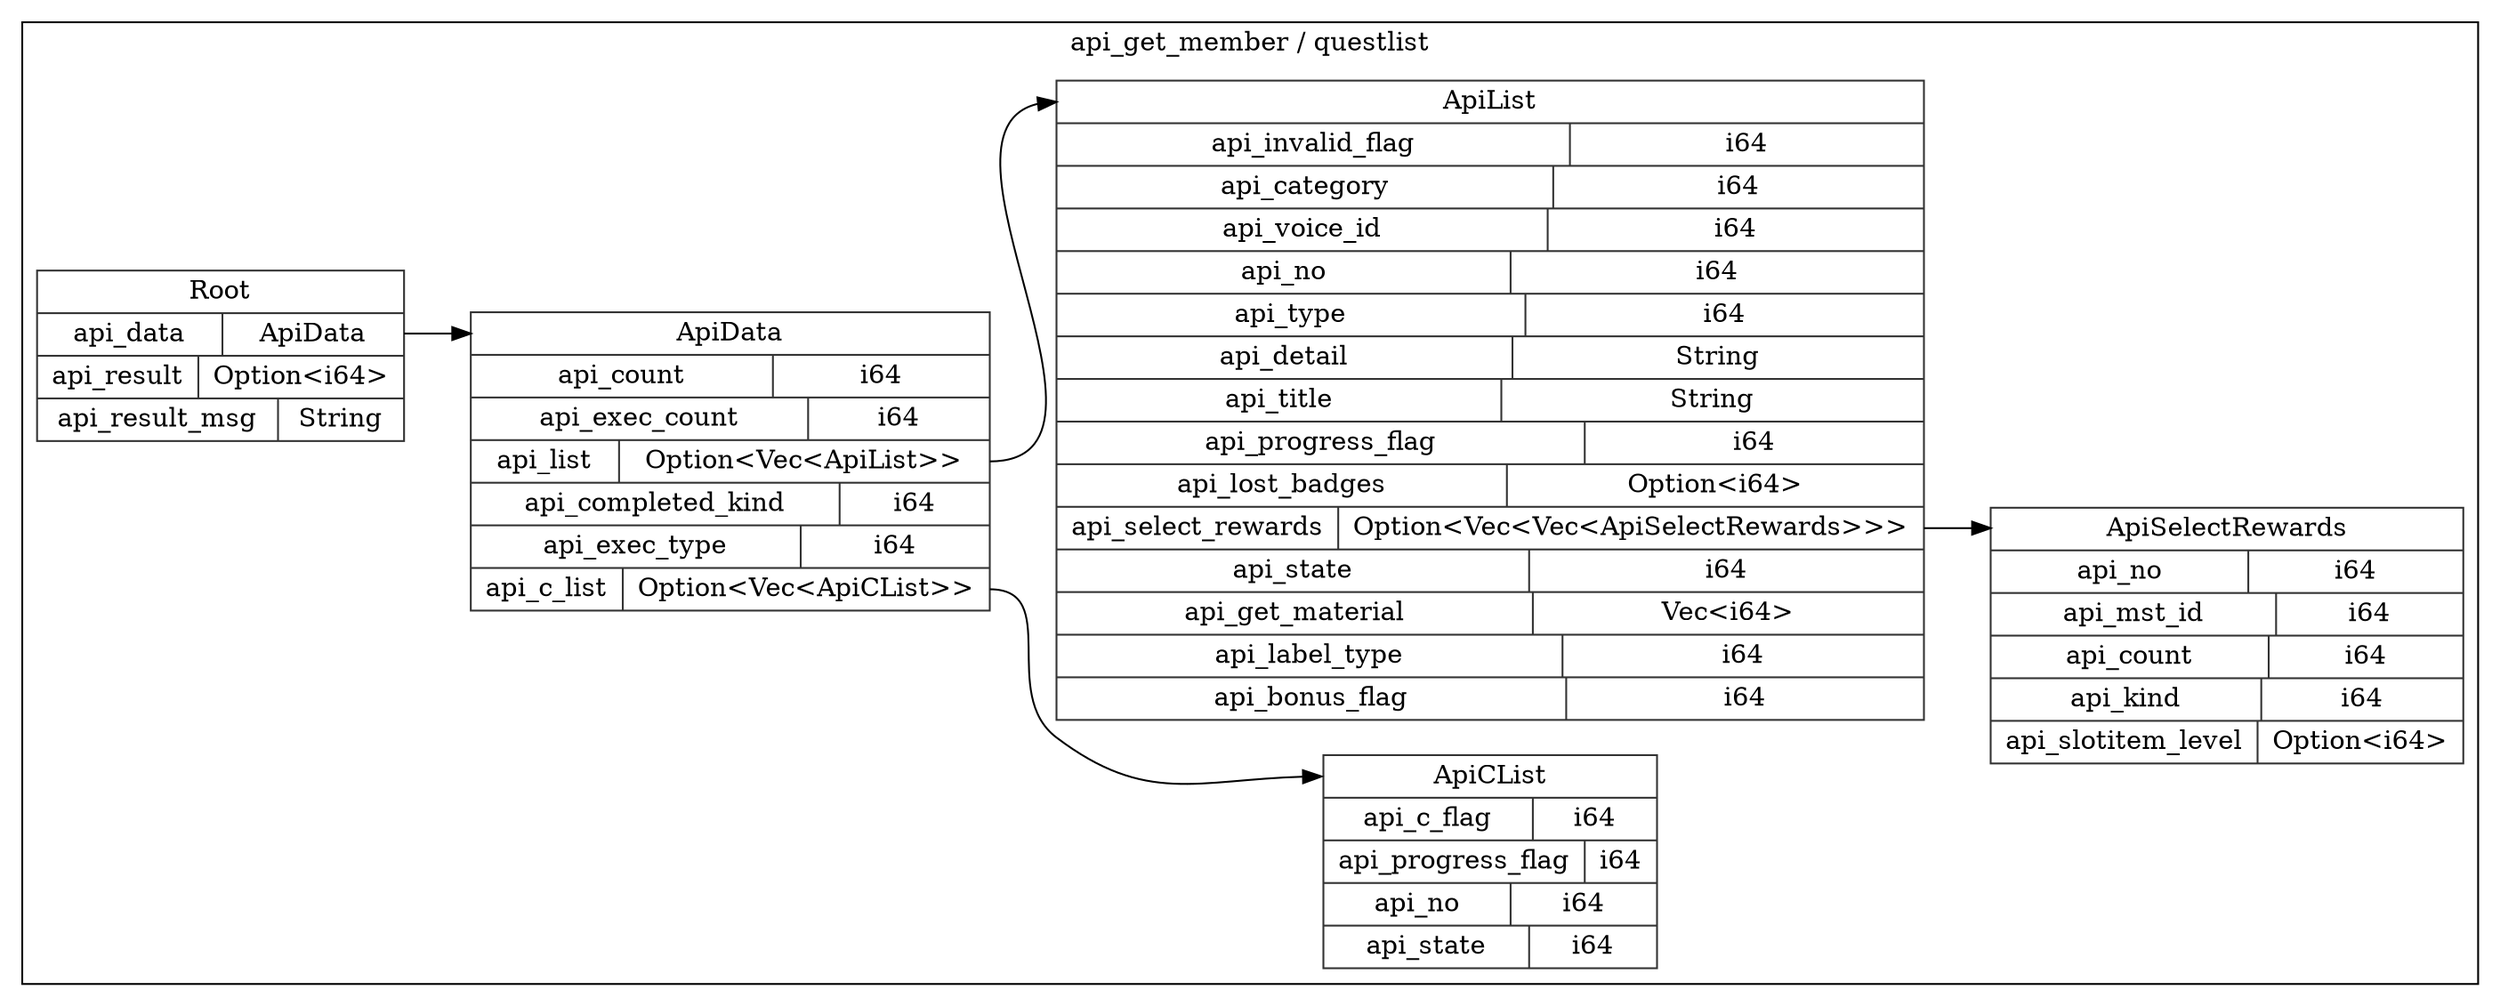 digraph {
  rankdir=LR;
  subgraph cluster_0 {
    label="api_get_member / questlist";
    node [style="filled", color=white, style="solid", color=gray20];
    api_get_member__questlist__ApiSelectRewards [label="<ApiSelectRewards> ApiSelectRewards  | { api_no | <api_no> i64 } | { api_mst_id | <api_mst_id> i64 } | { api_count | <api_count> i64 } | { api_kind | <api_kind> i64 } | { api_slotitem_level | <api_slotitem_level> Option\<i64\> }", shape=record];
    api_get_member__questlist__Root [label="<Root> Root  | { api_data | <api_data> ApiData } | { api_result | <api_result> Option\<i64\> } | { api_result_msg | <api_result_msg> String }", shape=record];
    api_get_member__questlist__ApiData;
    api_get_member__questlist__Root:api_data:e -> api_get_member__questlist__ApiData:ApiData:w;
    api_get_member__questlist__ApiData [label="<ApiData> ApiData  | { api_count | <api_count> i64 } | { api_exec_count | <api_exec_count> i64 } | { api_list | <api_list> Option\<Vec\<ApiList\>\> } | { api_completed_kind | <api_completed_kind> i64 } | { api_exec_type | <api_exec_type> i64 } | { api_c_list | <api_c_list> Option\<Vec\<ApiCList\>\> }", shape=record];
    api_get_member__questlist__ApiList;
    api_get_member__questlist__ApiData:api_list:e -> api_get_member__questlist__ApiList:ApiList:w;
    api_get_member__questlist__ApiCList;
    api_get_member__questlist__ApiData:api_c_list:e -> api_get_member__questlist__ApiCList:ApiCList:w;
    api_get_member__questlist__ApiCList [label="<ApiCList> ApiCList  | { api_c_flag | <api_c_flag> i64 } | { api_progress_flag | <api_progress_flag> i64 } | { api_no | <api_no> i64 } | { api_state | <api_state> i64 }", shape=record];
    api_get_member__questlist__ApiList [label="<ApiList> ApiList  | { api_invalid_flag | <api_invalid_flag> i64 } | { api_category | <api_category> i64 } | { api_voice_id | <api_voice_id> i64 } | { api_no | <api_no> i64 } | { api_type | <api_type> i64 } | { api_detail | <api_detail> String } | { api_title | <api_title> String } | { api_progress_flag | <api_progress_flag> i64 } | { api_lost_badges | <api_lost_badges> Option\<i64\> } | { api_select_rewards | <api_select_rewards> Option\<Vec\<Vec\<ApiSelectRewards\>\>\> } | { api_state | <api_state> i64 } | { api_get_material | <api_get_material> Vec\<i64\> } | { api_label_type | <api_label_type> i64 } | { api_bonus_flag | <api_bonus_flag> i64 }", shape=record];
    api_get_member__questlist__ApiList:api_select_rewards:e -> api_get_member__questlist__ApiSelectRewards:ApiSelectRewards:w;
  }
}
